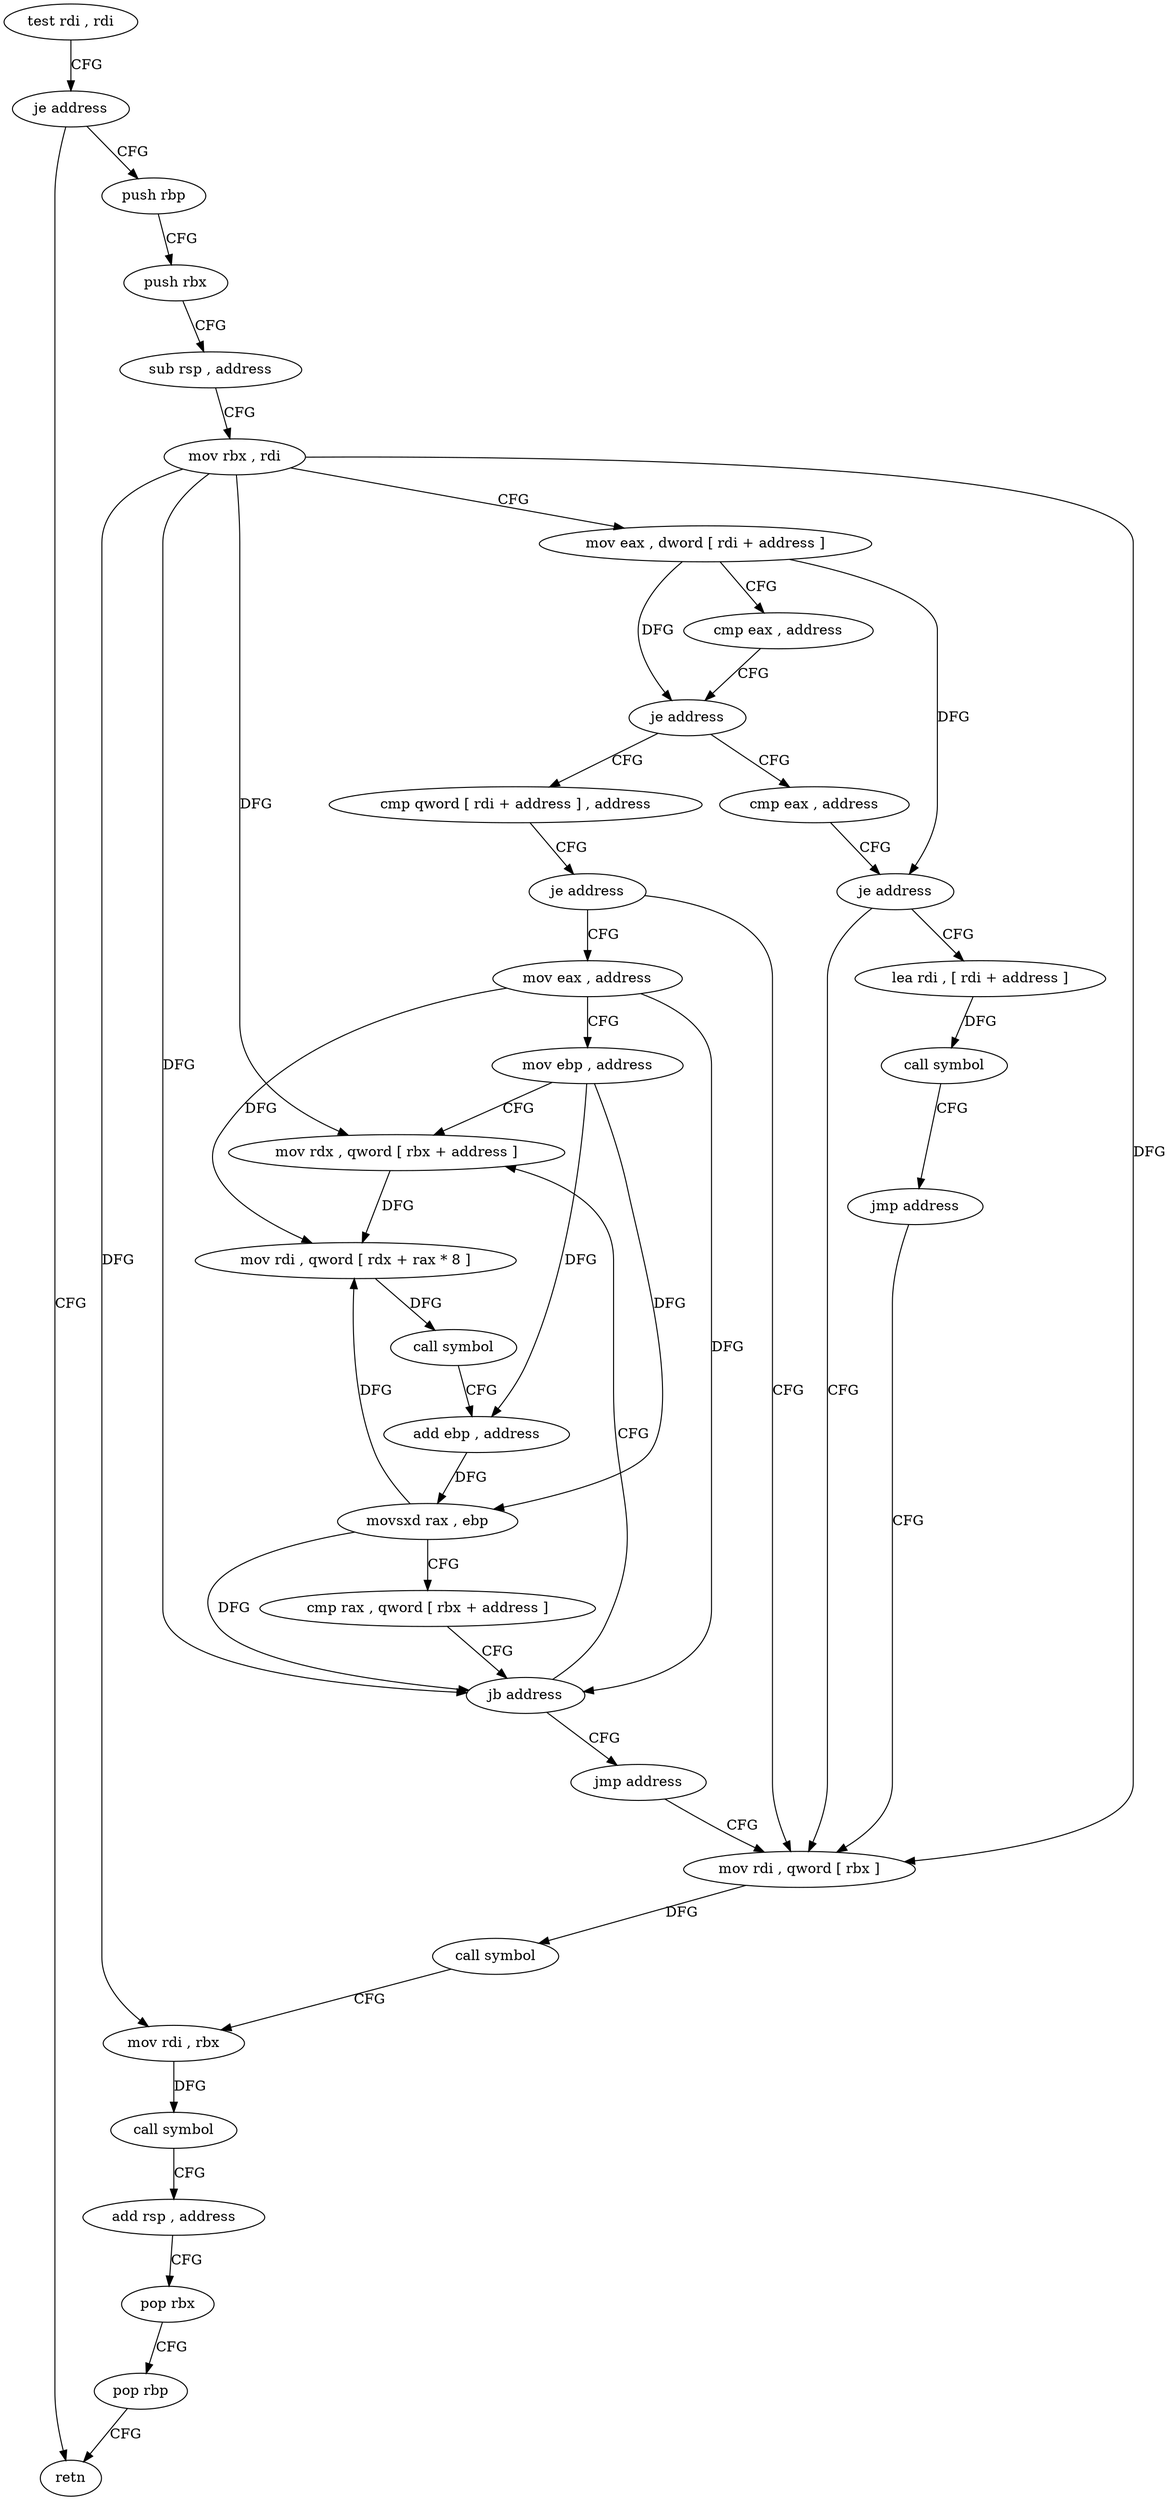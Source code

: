 digraph "func" {
"150351" [label = "test rdi , rdi" ]
"150354" [label = "je address" ]
"150400" [label = "retn" ]
"150356" [label = "push rbp" ]
"150357" [label = "push rbx" ]
"150358" [label = "sub rsp , address" ]
"150362" [label = "mov rbx , rdi" ]
"150365" [label = "mov eax , dword [ rdi + address ]" ]
"150368" [label = "cmp eax , address" ]
"150371" [label = "je address" ]
"150402" [label = "cmp qword [ rdi + address ] , address" ]
"150373" [label = "cmp eax , address" ]
"150407" [label = "je address" ]
"150378" [label = "mov rdi , qword [ rbx ]" ]
"150409" [label = "mov eax , address" ]
"150376" [label = "je address" ]
"150446" [label = "lea rdi , [ rdi + address ]" ]
"150381" [label = "call symbol" ]
"150386" [label = "mov rdi , rbx" ]
"150389" [label = "call symbol" ]
"150394" [label = "add rsp , address" ]
"150398" [label = "pop rbx" ]
"150399" [label = "pop rbp" ]
"150414" [label = "mov ebp , address" ]
"150419" [label = "mov rdx , qword [ rbx + address ]" ]
"150450" [label = "call symbol" ]
"150455" [label = "jmp address" ]
"150423" [label = "mov rdi , qword [ rdx + rax * 8 ]" ]
"150427" [label = "call symbol" ]
"150432" [label = "add ebp , address" ]
"150435" [label = "movsxd rax , ebp" ]
"150438" [label = "cmp rax , qword [ rbx + address ]" ]
"150442" [label = "jb address" ]
"150444" [label = "jmp address" ]
"150351" -> "150354" [ label = "CFG" ]
"150354" -> "150400" [ label = "CFG" ]
"150354" -> "150356" [ label = "CFG" ]
"150356" -> "150357" [ label = "CFG" ]
"150357" -> "150358" [ label = "CFG" ]
"150358" -> "150362" [ label = "CFG" ]
"150362" -> "150365" [ label = "CFG" ]
"150362" -> "150378" [ label = "DFG" ]
"150362" -> "150386" [ label = "DFG" ]
"150362" -> "150419" [ label = "DFG" ]
"150362" -> "150442" [ label = "DFG" ]
"150365" -> "150368" [ label = "CFG" ]
"150365" -> "150371" [ label = "DFG" ]
"150365" -> "150376" [ label = "DFG" ]
"150368" -> "150371" [ label = "CFG" ]
"150371" -> "150402" [ label = "CFG" ]
"150371" -> "150373" [ label = "CFG" ]
"150402" -> "150407" [ label = "CFG" ]
"150373" -> "150376" [ label = "CFG" ]
"150407" -> "150378" [ label = "CFG" ]
"150407" -> "150409" [ label = "CFG" ]
"150378" -> "150381" [ label = "DFG" ]
"150409" -> "150414" [ label = "CFG" ]
"150409" -> "150423" [ label = "DFG" ]
"150409" -> "150442" [ label = "DFG" ]
"150376" -> "150446" [ label = "CFG" ]
"150376" -> "150378" [ label = "CFG" ]
"150446" -> "150450" [ label = "DFG" ]
"150381" -> "150386" [ label = "CFG" ]
"150386" -> "150389" [ label = "DFG" ]
"150389" -> "150394" [ label = "CFG" ]
"150394" -> "150398" [ label = "CFG" ]
"150398" -> "150399" [ label = "CFG" ]
"150399" -> "150400" [ label = "CFG" ]
"150414" -> "150419" [ label = "CFG" ]
"150414" -> "150432" [ label = "DFG" ]
"150414" -> "150435" [ label = "DFG" ]
"150419" -> "150423" [ label = "DFG" ]
"150450" -> "150455" [ label = "CFG" ]
"150455" -> "150378" [ label = "CFG" ]
"150423" -> "150427" [ label = "DFG" ]
"150427" -> "150432" [ label = "CFG" ]
"150432" -> "150435" [ label = "DFG" ]
"150435" -> "150438" [ label = "CFG" ]
"150435" -> "150423" [ label = "DFG" ]
"150435" -> "150442" [ label = "DFG" ]
"150438" -> "150442" [ label = "CFG" ]
"150442" -> "150419" [ label = "CFG" ]
"150442" -> "150444" [ label = "CFG" ]
"150444" -> "150378" [ label = "CFG" ]
}

